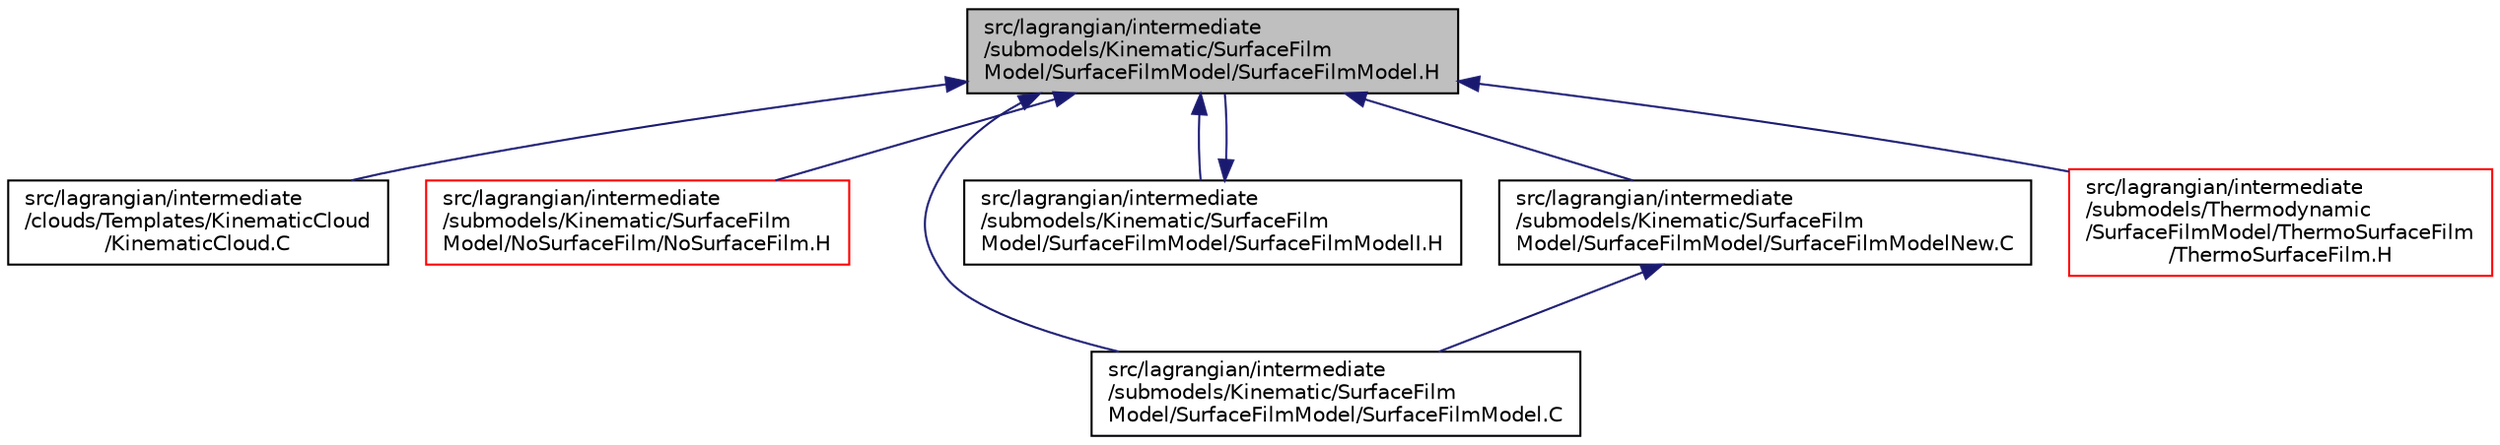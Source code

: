 digraph "src/lagrangian/intermediate/submodels/Kinematic/SurfaceFilmModel/SurfaceFilmModel/SurfaceFilmModel.H"
{
  bgcolor="transparent";
  edge [fontname="Helvetica",fontsize="10",labelfontname="Helvetica",labelfontsize="10"];
  node [fontname="Helvetica",fontsize="10",shape=record];
  Node1 [label="src/lagrangian/intermediate\l/submodels/Kinematic/SurfaceFilm\lModel/SurfaceFilmModel/SurfaceFilmModel.H",height=0.2,width=0.4,color="black", fillcolor="grey75", style="filled", fontcolor="black"];
  Node1 -> Node2 [dir="back",color="midnightblue",fontsize="10",style="solid",fontname="Helvetica"];
  Node2 [label="src/lagrangian/intermediate\l/clouds/Templates/KinematicCloud\l/KinematicCloud.C",height=0.2,width=0.4,color="black",URL="$a06642.html"];
  Node1 -> Node3 [dir="back",color="midnightblue",fontsize="10",style="solid",fontname="Helvetica"];
  Node3 [label="src/lagrangian/intermediate\l/submodels/Kinematic/SurfaceFilm\lModel/NoSurfaceFilm/NoSurfaceFilm.H",height=0.2,width=0.4,color="red",URL="$a06917.html"];
  Node1 -> Node4 [dir="back",color="midnightblue",fontsize="10",style="solid",fontname="Helvetica"];
  Node4 [label="src/lagrangian/intermediate\l/submodels/Kinematic/SurfaceFilm\lModel/SurfaceFilmModel/SurfaceFilmModel.C",height=0.2,width=0.4,color="black",URL="$a06918.html"];
  Node1 -> Node5 [dir="back",color="midnightblue",fontsize="10",style="solid",fontname="Helvetica"];
  Node5 [label="src/lagrangian/intermediate\l/submodels/Kinematic/SurfaceFilm\lModel/SurfaceFilmModel/SurfaceFilmModelI.H",height=0.2,width=0.4,color="black",URL="$a06920.html"];
  Node5 -> Node1 [dir="back",color="midnightblue",fontsize="10",style="solid",fontname="Helvetica"];
  Node1 -> Node6 [dir="back",color="midnightblue",fontsize="10",style="solid",fontname="Helvetica"];
  Node6 [label="src/lagrangian/intermediate\l/submodels/Kinematic/SurfaceFilm\lModel/SurfaceFilmModel/SurfaceFilmModelNew.C",height=0.2,width=0.4,color="black",URL="$a06921.html"];
  Node6 -> Node4 [dir="back",color="midnightblue",fontsize="10",style="solid",fontname="Helvetica"];
  Node1 -> Node7 [dir="back",color="midnightblue",fontsize="10",style="solid",fontname="Helvetica"];
  Node7 [label="src/lagrangian/intermediate\l/submodels/Thermodynamic\l/SurfaceFilmModel/ThermoSurfaceFilm\l/ThermoSurfaceFilm.H",height=0.2,width=0.4,color="red",URL="$a07046.html"];
}
